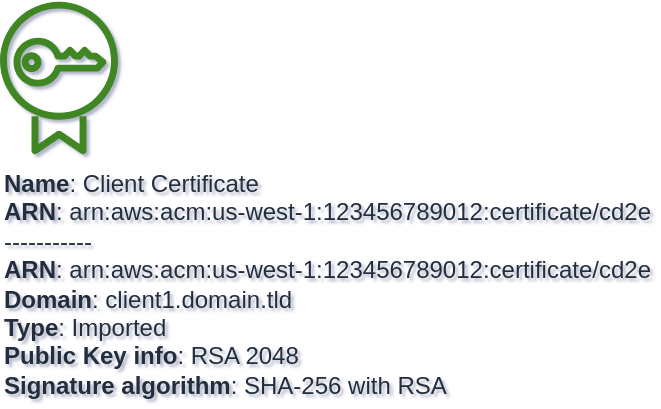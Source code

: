 <mxfile type="MultiCloud">
	<diagram id="diagram_1" name="AWS components">
		<mxGraphModel dx="1015" dy="661" grid="1" gridSize="10" guides="1" tooltips="1" connect="1" arrows="1" fold="1" page="1" pageScale="1" pageWidth="850" pageHeight="1100" math="0" shadow="1">
			<root>
				<mxCell id="0"/>
				<mxCell id="1" parent="0"/>
				<mxCell id="vertex:certificate_manager:arn:aws:acm:us-west-1:123456789012:certificate/cd2e" value="&lt;b&gt;Name&lt;/b&gt;: Client Certificate&lt;BR&gt;&lt;b&gt;ARN&lt;/b&gt;: arn:aws:acm:us-west-1:123456789012:certificate/cd2e&lt;BR&gt;-----------&lt;BR&gt;&lt;b&gt;ARN&lt;/b&gt;: arn:aws:acm:us-west-1:123456789012:certificate/cd2e&lt;BR&gt;&lt;b&gt;Domain&lt;/b&gt;: client1.domain.tld&lt;BR&gt;&lt;b&gt;Type&lt;/b&gt;: Imported&lt;BR&gt;&lt;b&gt;Public Key info&lt;/b&gt;: RSA 2048&lt;BR&gt;&lt;b&gt;Signature algorithm&lt;/b&gt;: SHA-256 with RSA" style="sketch=0;outlineConnect=0;fontColor=#232F3E;gradientColor=none;fillColor=#3F8624;strokeColor=none;dashed=0;verticalLabelPosition=bottom;verticalAlign=top;align=left;html=1;fontSize=12;fontStyle=0;aspect=fixed;pointerEvents=1;shape=mxgraph.aws4.certificate_manager;" parent="1" vertex="1">
					<mxGeometry width="59" height="78" as="geometry"/>
				</mxCell>
			</root>
		</mxGraphModel>
	</diagram>
</mxfile>
